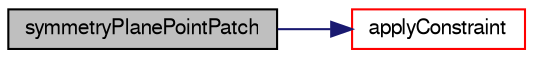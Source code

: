 digraph "symmetryPlanePointPatch"
{
  bgcolor="transparent";
  edge [fontname="FreeSans",fontsize="10",labelfontname="FreeSans",labelfontsize="10"];
  node [fontname="FreeSans",fontsize="10",shape=record];
  rankdir="LR";
  Node0 [label="symmetryPlanePointPatch",height=0.2,width=0.4,color="black", fillcolor="grey75", style="filled", fontcolor="black"];
  Node0 -> Node1 [color="midnightblue",fontsize="10",style="solid",fontname="FreeSans"];
  Node1 [label="applyConstraint",height=0.2,width=0.4,color="red",URL="$a27306.html#a0278544fed3fb66dca87ab7ecd9e429f",tooltip="Accumulate the effect of constraint direction of this patch. "];
}
